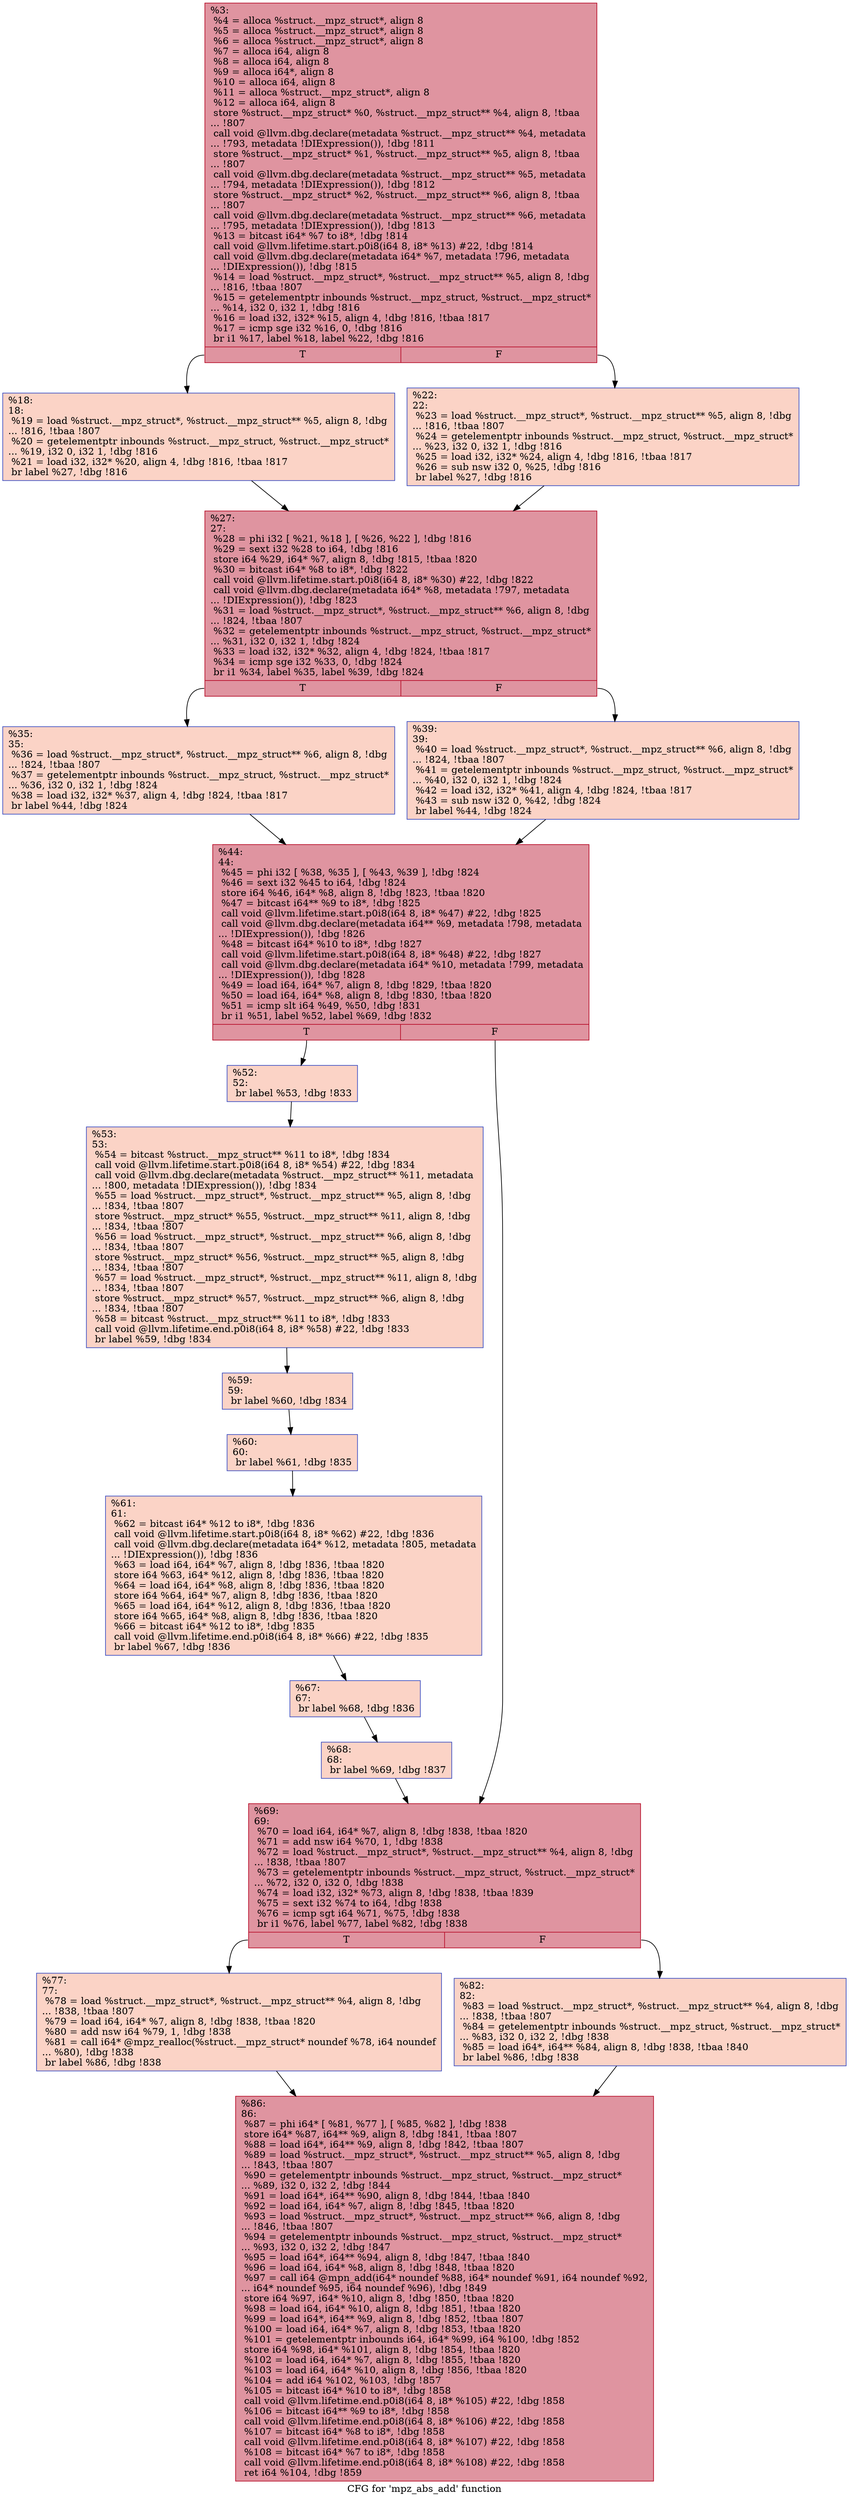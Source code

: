 digraph "CFG for 'mpz_abs_add' function" {
	label="CFG for 'mpz_abs_add' function";

	Node0x26933b0 [shape=record,color="#b70d28ff", style=filled, fillcolor="#b70d2870",label="{%3:\l  %4 = alloca %struct.__mpz_struct*, align 8\l  %5 = alloca %struct.__mpz_struct*, align 8\l  %6 = alloca %struct.__mpz_struct*, align 8\l  %7 = alloca i64, align 8\l  %8 = alloca i64, align 8\l  %9 = alloca i64*, align 8\l  %10 = alloca i64, align 8\l  %11 = alloca %struct.__mpz_struct*, align 8\l  %12 = alloca i64, align 8\l  store %struct.__mpz_struct* %0, %struct.__mpz_struct** %4, align 8, !tbaa\l... !807\l  call void @llvm.dbg.declare(metadata %struct.__mpz_struct** %4, metadata\l... !793, metadata !DIExpression()), !dbg !811\l  store %struct.__mpz_struct* %1, %struct.__mpz_struct** %5, align 8, !tbaa\l... !807\l  call void @llvm.dbg.declare(metadata %struct.__mpz_struct** %5, metadata\l... !794, metadata !DIExpression()), !dbg !812\l  store %struct.__mpz_struct* %2, %struct.__mpz_struct** %6, align 8, !tbaa\l... !807\l  call void @llvm.dbg.declare(metadata %struct.__mpz_struct** %6, metadata\l... !795, metadata !DIExpression()), !dbg !813\l  %13 = bitcast i64* %7 to i8*, !dbg !814\l  call void @llvm.lifetime.start.p0i8(i64 8, i8* %13) #22, !dbg !814\l  call void @llvm.dbg.declare(metadata i64* %7, metadata !796, metadata\l... !DIExpression()), !dbg !815\l  %14 = load %struct.__mpz_struct*, %struct.__mpz_struct** %5, align 8, !dbg\l... !816, !tbaa !807\l  %15 = getelementptr inbounds %struct.__mpz_struct, %struct.__mpz_struct*\l... %14, i32 0, i32 1, !dbg !816\l  %16 = load i32, i32* %15, align 4, !dbg !816, !tbaa !817\l  %17 = icmp sge i32 %16, 0, !dbg !816\l  br i1 %17, label %18, label %22, !dbg !816\l|{<s0>T|<s1>F}}"];
	Node0x26933b0:s0 -> Node0x26934a0;
	Node0x26933b0:s1 -> Node0x26934f0;
	Node0x26934a0 [shape=record,color="#3d50c3ff", style=filled, fillcolor="#f59c7d70",label="{%18:\l18:                                               \l  %19 = load %struct.__mpz_struct*, %struct.__mpz_struct** %5, align 8, !dbg\l... !816, !tbaa !807\l  %20 = getelementptr inbounds %struct.__mpz_struct, %struct.__mpz_struct*\l... %19, i32 0, i32 1, !dbg !816\l  %21 = load i32, i32* %20, align 4, !dbg !816, !tbaa !817\l  br label %27, !dbg !816\l}"];
	Node0x26934a0 -> Node0x2693540;
	Node0x26934f0 [shape=record,color="#3d50c3ff", style=filled, fillcolor="#f59c7d70",label="{%22:\l22:                                               \l  %23 = load %struct.__mpz_struct*, %struct.__mpz_struct** %5, align 8, !dbg\l... !816, !tbaa !807\l  %24 = getelementptr inbounds %struct.__mpz_struct, %struct.__mpz_struct*\l... %23, i32 0, i32 1, !dbg !816\l  %25 = load i32, i32* %24, align 4, !dbg !816, !tbaa !817\l  %26 = sub nsw i32 0, %25, !dbg !816\l  br label %27, !dbg !816\l}"];
	Node0x26934f0 -> Node0x2693540;
	Node0x2693540 [shape=record,color="#b70d28ff", style=filled, fillcolor="#b70d2870",label="{%27:\l27:                                               \l  %28 = phi i32 [ %21, %18 ], [ %26, %22 ], !dbg !816\l  %29 = sext i32 %28 to i64, !dbg !816\l  store i64 %29, i64* %7, align 8, !dbg !815, !tbaa !820\l  %30 = bitcast i64* %8 to i8*, !dbg !822\l  call void @llvm.lifetime.start.p0i8(i64 8, i8* %30) #22, !dbg !822\l  call void @llvm.dbg.declare(metadata i64* %8, metadata !797, metadata\l... !DIExpression()), !dbg !823\l  %31 = load %struct.__mpz_struct*, %struct.__mpz_struct** %6, align 8, !dbg\l... !824, !tbaa !807\l  %32 = getelementptr inbounds %struct.__mpz_struct, %struct.__mpz_struct*\l... %31, i32 0, i32 1, !dbg !824\l  %33 = load i32, i32* %32, align 4, !dbg !824, !tbaa !817\l  %34 = icmp sge i32 %33, 0, !dbg !824\l  br i1 %34, label %35, label %39, !dbg !824\l|{<s0>T|<s1>F}}"];
	Node0x2693540:s0 -> Node0x2693590;
	Node0x2693540:s1 -> Node0x26935e0;
	Node0x2693590 [shape=record,color="#3d50c3ff", style=filled, fillcolor="#f59c7d70",label="{%35:\l35:                                               \l  %36 = load %struct.__mpz_struct*, %struct.__mpz_struct** %6, align 8, !dbg\l... !824, !tbaa !807\l  %37 = getelementptr inbounds %struct.__mpz_struct, %struct.__mpz_struct*\l... %36, i32 0, i32 1, !dbg !824\l  %38 = load i32, i32* %37, align 4, !dbg !824, !tbaa !817\l  br label %44, !dbg !824\l}"];
	Node0x2693590 -> Node0x2693630;
	Node0x26935e0 [shape=record,color="#3d50c3ff", style=filled, fillcolor="#f59c7d70",label="{%39:\l39:                                               \l  %40 = load %struct.__mpz_struct*, %struct.__mpz_struct** %6, align 8, !dbg\l... !824, !tbaa !807\l  %41 = getelementptr inbounds %struct.__mpz_struct, %struct.__mpz_struct*\l... %40, i32 0, i32 1, !dbg !824\l  %42 = load i32, i32* %41, align 4, !dbg !824, !tbaa !817\l  %43 = sub nsw i32 0, %42, !dbg !824\l  br label %44, !dbg !824\l}"];
	Node0x26935e0 -> Node0x2693630;
	Node0x2693630 [shape=record,color="#b70d28ff", style=filled, fillcolor="#b70d2870",label="{%44:\l44:                                               \l  %45 = phi i32 [ %38, %35 ], [ %43, %39 ], !dbg !824\l  %46 = sext i32 %45 to i64, !dbg !824\l  store i64 %46, i64* %8, align 8, !dbg !823, !tbaa !820\l  %47 = bitcast i64** %9 to i8*, !dbg !825\l  call void @llvm.lifetime.start.p0i8(i64 8, i8* %47) #22, !dbg !825\l  call void @llvm.dbg.declare(metadata i64** %9, metadata !798, metadata\l... !DIExpression()), !dbg !826\l  %48 = bitcast i64* %10 to i8*, !dbg !827\l  call void @llvm.lifetime.start.p0i8(i64 8, i8* %48) #22, !dbg !827\l  call void @llvm.dbg.declare(metadata i64* %10, metadata !799, metadata\l... !DIExpression()), !dbg !828\l  %49 = load i64, i64* %7, align 8, !dbg !829, !tbaa !820\l  %50 = load i64, i64* %8, align 8, !dbg !830, !tbaa !820\l  %51 = icmp slt i64 %49, %50, !dbg !831\l  br i1 %51, label %52, label %69, !dbg !832\l|{<s0>T|<s1>F}}"];
	Node0x2693630:s0 -> Node0x2693680;
	Node0x2693630:s1 -> Node0x26938b0;
	Node0x2693680 [shape=record,color="#3d50c3ff", style=filled, fillcolor="#f59c7d70",label="{%52:\l52:                                               \l  br label %53, !dbg !833\l}"];
	Node0x2693680 -> Node0x26936d0;
	Node0x26936d0 [shape=record,color="#3d50c3ff", style=filled, fillcolor="#f59c7d70",label="{%53:\l53:                                               \l  %54 = bitcast %struct.__mpz_struct** %11 to i8*, !dbg !834\l  call void @llvm.lifetime.start.p0i8(i64 8, i8* %54) #22, !dbg !834\l  call void @llvm.dbg.declare(metadata %struct.__mpz_struct** %11, metadata\l... !800, metadata !DIExpression()), !dbg !834\l  %55 = load %struct.__mpz_struct*, %struct.__mpz_struct** %5, align 8, !dbg\l... !834, !tbaa !807\l  store %struct.__mpz_struct* %55, %struct.__mpz_struct** %11, align 8, !dbg\l... !834, !tbaa !807\l  %56 = load %struct.__mpz_struct*, %struct.__mpz_struct** %6, align 8, !dbg\l... !834, !tbaa !807\l  store %struct.__mpz_struct* %56, %struct.__mpz_struct** %5, align 8, !dbg\l... !834, !tbaa !807\l  %57 = load %struct.__mpz_struct*, %struct.__mpz_struct** %11, align 8, !dbg\l... !834, !tbaa !807\l  store %struct.__mpz_struct* %57, %struct.__mpz_struct** %6, align 8, !dbg\l... !834, !tbaa !807\l  %58 = bitcast %struct.__mpz_struct** %11 to i8*, !dbg !833\l  call void @llvm.lifetime.end.p0i8(i64 8, i8* %58) #22, !dbg !833\l  br label %59, !dbg !834\l}"];
	Node0x26936d0 -> Node0x2693720;
	Node0x2693720 [shape=record,color="#3d50c3ff", style=filled, fillcolor="#f59c7d70",label="{%59:\l59:                                               \l  br label %60, !dbg !834\l}"];
	Node0x2693720 -> Node0x2693770;
	Node0x2693770 [shape=record,color="#3d50c3ff", style=filled, fillcolor="#f59c7d70",label="{%60:\l60:                                               \l  br label %61, !dbg !835\l}"];
	Node0x2693770 -> Node0x26937c0;
	Node0x26937c0 [shape=record,color="#3d50c3ff", style=filled, fillcolor="#f59c7d70",label="{%61:\l61:                                               \l  %62 = bitcast i64* %12 to i8*, !dbg !836\l  call void @llvm.lifetime.start.p0i8(i64 8, i8* %62) #22, !dbg !836\l  call void @llvm.dbg.declare(metadata i64* %12, metadata !805, metadata\l... !DIExpression()), !dbg !836\l  %63 = load i64, i64* %7, align 8, !dbg !836, !tbaa !820\l  store i64 %63, i64* %12, align 8, !dbg !836, !tbaa !820\l  %64 = load i64, i64* %8, align 8, !dbg !836, !tbaa !820\l  store i64 %64, i64* %7, align 8, !dbg !836, !tbaa !820\l  %65 = load i64, i64* %12, align 8, !dbg !836, !tbaa !820\l  store i64 %65, i64* %8, align 8, !dbg !836, !tbaa !820\l  %66 = bitcast i64* %12 to i8*, !dbg !835\l  call void @llvm.lifetime.end.p0i8(i64 8, i8* %66) #22, !dbg !835\l  br label %67, !dbg !836\l}"];
	Node0x26937c0 -> Node0x2693810;
	Node0x2693810 [shape=record,color="#3d50c3ff", style=filled, fillcolor="#f59c7d70",label="{%67:\l67:                                               \l  br label %68, !dbg !836\l}"];
	Node0x2693810 -> Node0x2693860;
	Node0x2693860 [shape=record,color="#3d50c3ff", style=filled, fillcolor="#f59c7d70",label="{%68:\l68:                                               \l  br label %69, !dbg !837\l}"];
	Node0x2693860 -> Node0x26938b0;
	Node0x26938b0 [shape=record,color="#b70d28ff", style=filled, fillcolor="#b70d2870",label="{%69:\l69:                                               \l  %70 = load i64, i64* %7, align 8, !dbg !838, !tbaa !820\l  %71 = add nsw i64 %70, 1, !dbg !838\l  %72 = load %struct.__mpz_struct*, %struct.__mpz_struct** %4, align 8, !dbg\l... !838, !tbaa !807\l  %73 = getelementptr inbounds %struct.__mpz_struct, %struct.__mpz_struct*\l... %72, i32 0, i32 0, !dbg !838\l  %74 = load i32, i32* %73, align 8, !dbg !838, !tbaa !839\l  %75 = sext i32 %74 to i64, !dbg !838\l  %76 = icmp sgt i64 %71, %75, !dbg !838\l  br i1 %76, label %77, label %82, !dbg !838\l|{<s0>T|<s1>F}}"];
	Node0x26938b0:s0 -> Node0x2693900;
	Node0x26938b0:s1 -> Node0x2693950;
	Node0x2693900 [shape=record,color="#3d50c3ff", style=filled, fillcolor="#f59c7d70",label="{%77:\l77:                                               \l  %78 = load %struct.__mpz_struct*, %struct.__mpz_struct** %4, align 8, !dbg\l... !838, !tbaa !807\l  %79 = load i64, i64* %7, align 8, !dbg !838, !tbaa !820\l  %80 = add nsw i64 %79, 1, !dbg !838\l  %81 = call i64* @mpz_realloc(%struct.__mpz_struct* noundef %78, i64 noundef\l... %80), !dbg !838\l  br label %86, !dbg !838\l}"];
	Node0x2693900 -> Node0x26939a0;
	Node0x2693950 [shape=record,color="#3d50c3ff", style=filled, fillcolor="#f59c7d70",label="{%82:\l82:                                               \l  %83 = load %struct.__mpz_struct*, %struct.__mpz_struct** %4, align 8, !dbg\l... !838, !tbaa !807\l  %84 = getelementptr inbounds %struct.__mpz_struct, %struct.__mpz_struct*\l... %83, i32 0, i32 2, !dbg !838\l  %85 = load i64*, i64** %84, align 8, !dbg !838, !tbaa !840\l  br label %86, !dbg !838\l}"];
	Node0x2693950 -> Node0x26939a0;
	Node0x26939a0 [shape=record,color="#b70d28ff", style=filled, fillcolor="#b70d2870",label="{%86:\l86:                                               \l  %87 = phi i64* [ %81, %77 ], [ %85, %82 ], !dbg !838\l  store i64* %87, i64** %9, align 8, !dbg !841, !tbaa !807\l  %88 = load i64*, i64** %9, align 8, !dbg !842, !tbaa !807\l  %89 = load %struct.__mpz_struct*, %struct.__mpz_struct** %5, align 8, !dbg\l... !843, !tbaa !807\l  %90 = getelementptr inbounds %struct.__mpz_struct, %struct.__mpz_struct*\l... %89, i32 0, i32 2, !dbg !844\l  %91 = load i64*, i64** %90, align 8, !dbg !844, !tbaa !840\l  %92 = load i64, i64* %7, align 8, !dbg !845, !tbaa !820\l  %93 = load %struct.__mpz_struct*, %struct.__mpz_struct** %6, align 8, !dbg\l... !846, !tbaa !807\l  %94 = getelementptr inbounds %struct.__mpz_struct, %struct.__mpz_struct*\l... %93, i32 0, i32 2, !dbg !847\l  %95 = load i64*, i64** %94, align 8, !dbg !847, !tbaa !840\l  %96 = load i64, i64* %8, align 8, !dbg !848, !tbaa !820\l  %97 = call i64 @mpn_add(i64* noundef %88, i64* noundef %91, i64 noundef %92,\l... i64* noundef %95, i64 noundef %96), !dbg !849\l  store i64 %97, i64* %10, align 8, !dbg !850, !tbaa !820\l  %98 = load i64, i64* %10, align 8, !dbg !851, !tbaa !820\l  %99 = load i64*, i64** %9, align 8, !dbg !852, !tbaa !807\l  %100 = load i64, i64* %7, align 8, !dbg !853, !tbaa !820\l  %101 = getelementptr inbounds i64, i64* %99, i64 %100, !dbg !852\l  store i64 %98, i64* %101, align 8, !dbg !854, !tbaa !820\l  %102 = load i64, i64* %7, align 8, !dbg !855, !tbaa !820\l  %103 = load i64, i64* %10, align 8, !dbg !856, !tbaa !820\l  %104 = add i64 %102, %103, !dbg !857\l  %105 = bitcast i64* %10 to i8*, !dbg !858\l  call void @llvm.lifetime.end.p0i8(i64 8, i8* %105) #22, !dbg !858\l  %106 = bitcast i64** %9 to i8*, !dbg !858\l  call void @llvm.lifetime.end.p0i8(i64 8, i8* %106) #22, !dbg !858\l  %107 = bitcast i64* %8 to i8*, !dbg !858\l  call void @llvm.lifetime.end.p0i8(i64 8, i8* %107) #22, !dbg !858\l  %108 = bitcast i64* %7 to i8*, !dbg !858\l  call void @llvm.lifetime.end.p0i8(i64 8, i8* %108) #22, !dbg !858\l  ret i64 %104, !dbg !859\l}"];
}
